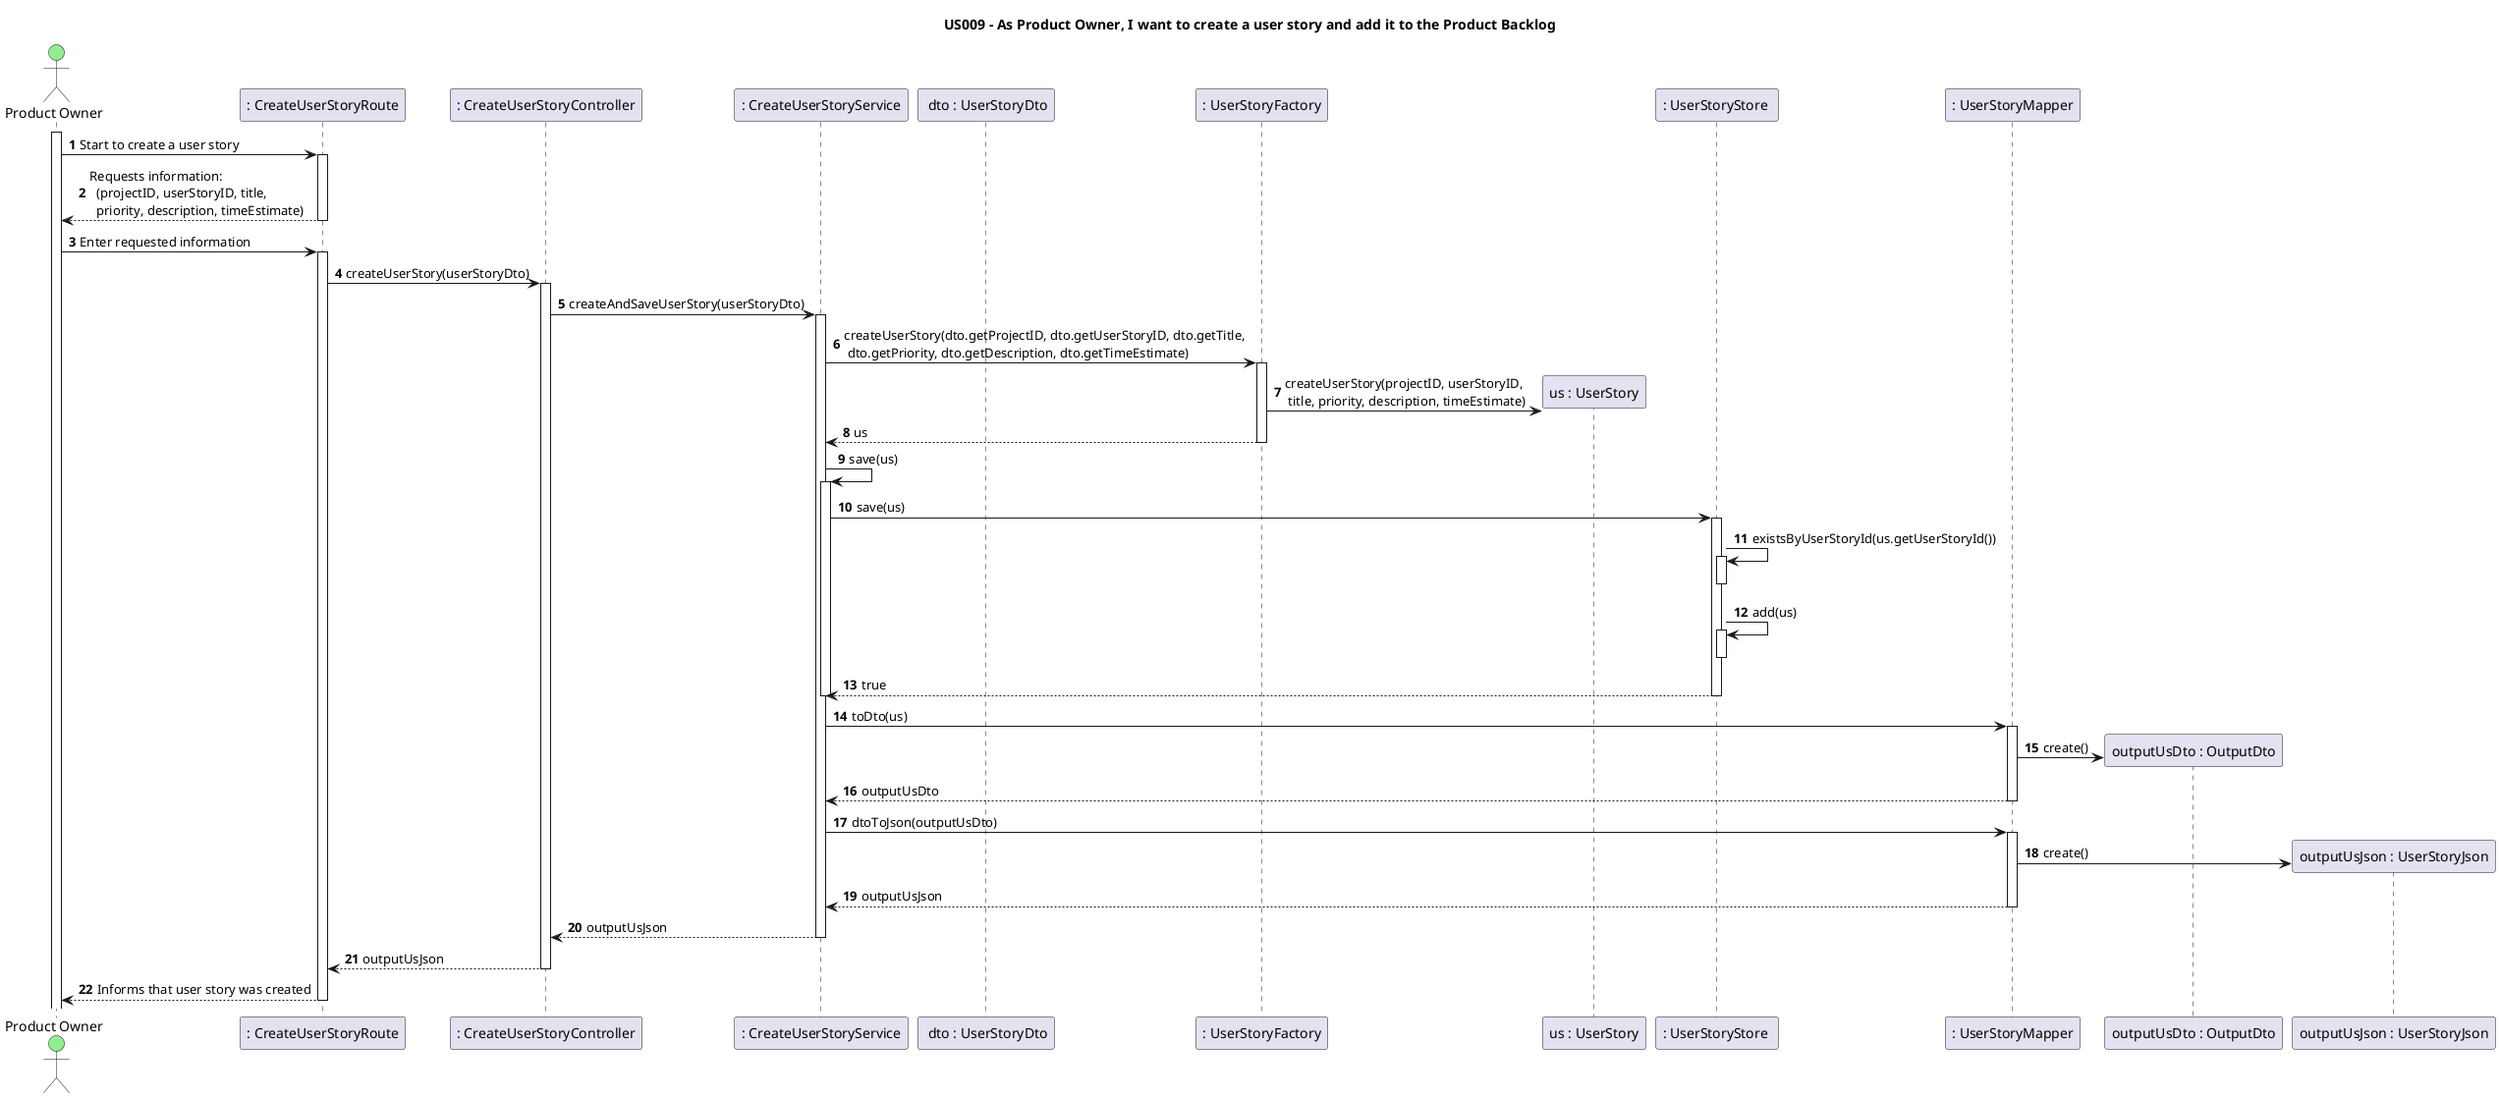 @startuml
'https://plantuml.com/sequence-diagram

title US009 - As Product Owner, I want to create a user story and add it to the Product Backlog

autoactivate on
autonumber

actor "Product Owner" as User #lightgreen
participant ": CreateUserStoryRoute" as System
participant ": CreateUserStoryController" as Ctrl
participant ": CreateUserStoryService" as appService
participant " dto : UserStoryDto" as usDto
participant ": UserStoryFactory" as factory
participant "us : UserStory" as us
participant ": UserStoryStore " as usStore
participant ": UserStoryMapper" as usMapper
participant "outputUsDto : OutputDto" as outDto
participant "outputUsJson : UserStoryJson" as outJson


activate User


User -> System: Start to create a user story
System --> User : Requests information: \n  (projectID, userStoryID, title, \n  priority, description, timeEstimate)
User -> System: Enter requested information
System -> Ctrl: createUserStory(userStoryDto)
Ctrl -> appService: createAndSaveUserStory(userStoryDto)
appService -> factory:  createUserStory(dto.getProjectID, dto.getUserStoryID, dto.getTitle,\n dto.getPriority, dto.getDescription, dto.getTimeEstimate)
factory -> us **: createUserStory(projectID, userStoryID, \n title, priority, description, timeEstimate)
factory --> appService: us
appService -> appService: save(us)

appService-> usStore: save(us)
usStore-> usStore: existsByUserStoryId(us.getUserStoryId())
deactivate
usStore-> usStore: add(us)
deactivate
usStore --> appService : true
deactivate
appService-> usMapper : toDto(us)
usMapper-> outDto **:create()
usMapper --> appService: outputUsDto
appService -> usMapper: dtoToJson(outputUsDto)
usMapper-> outJson **:create()

usMapper --> appService: outputUsJson
appService --> Ctrl: outputUsJson
Ctrl-->System: outputUsJson
System--> User: Informs that user story was created

@enduml

